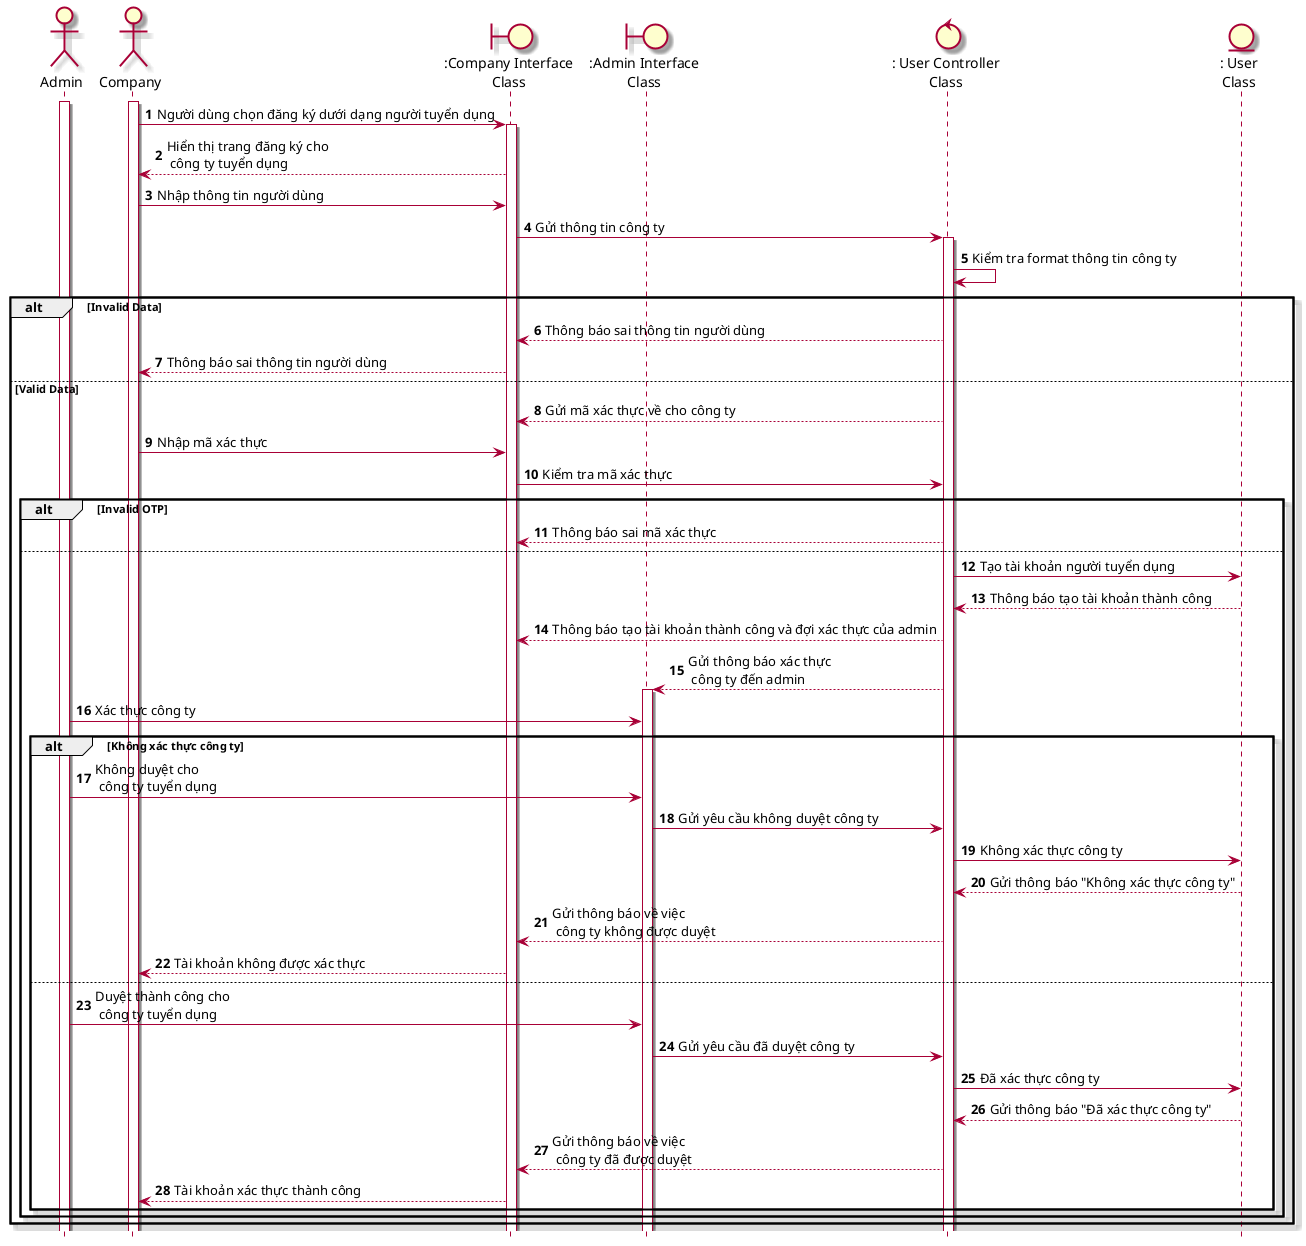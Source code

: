 @startuml SeqDangKycompany
skin rose
hide footbox
actor admin as "Admin"
actor company as "Company"
boundary ":Company Interface\nClass" as companyInterface
boundary ":Admin Interface\nClass" as adminInteface
control ": User Controller\nClass" as userController
entity User as ": User\nClass" 
autonumber
company++
admin++
company -> companyInterface++ : Người dùng chọn đăng ký dưới dạng người tuyển dụng 
companyInterface --> company : Hiển thị trang đăng ký cho\n công ty tuyển dụng
company -> companyInterface: Nhập thông tin người dùng
companyInterface -> userController++: Gửi thông tin công ty
userController -> userController: Kiểm tra format thông tin công ty

alt Invalid Data
    userController -->companyInterface: Thông báo sai thông tin người dùng
    companyInterface -->company: Thông báo sai thông tin người dùng
else Valid Data
    userController --> companyInterface: Gửi mã xác thực về cho công ty
    company -> companyInterface: Nhập mã xác thực 
    companyInterface -> userController: Kiểm tra mã xác thực
    alt Invalid OTP
        userController --> companyInterface : Thông báo sai mã xác thực  
    else
        userController -> User: Tạo tài khoản người tuyển dụng
        User --> userController: Thông báo tạo tài khoản thành công
        userController --> companyInterface: Thông báo tạo tài khoản thành công và đợi xác thực của admin 
        userController --> adminInteface++: Gửi thông báo xác thực\n công ty đến admin
        admin -> adminInteface: Xác thực công ty
        alt Không xác thực công ty
        admin -> adminInteface: Không duyệt cho\n công ty tuyển dụng
        adminInteface -> userController: Gửi yêu cầu không duyệt công ty
        userController -> User: Không xác thực công ty
        User --> userController: Gửi thông báo "Không xác thực công ty"
        userController --> companyInterface: Gửi thông báo về việc\n công ty không được duyệt
        companyInterface --> company: Tài khoản không được xác thực

        else
        admin -> adminInteface: Duyệt thành công cho\n công ty tuyển dụng
         adminInteface -> userController: Gửi yêu cầu đã duyệt công ty
        userController -> User: Đã xác thực công ty
        User --> userController: Gửi thông báo "Đã xác thực công ty"
        userController --> companyInterface: Gửi thông báo về việc\n công ty đã được duyệt  
        companyInterface --> company: Tài khoản xác thực thành công

        end
    end
end
@enduml